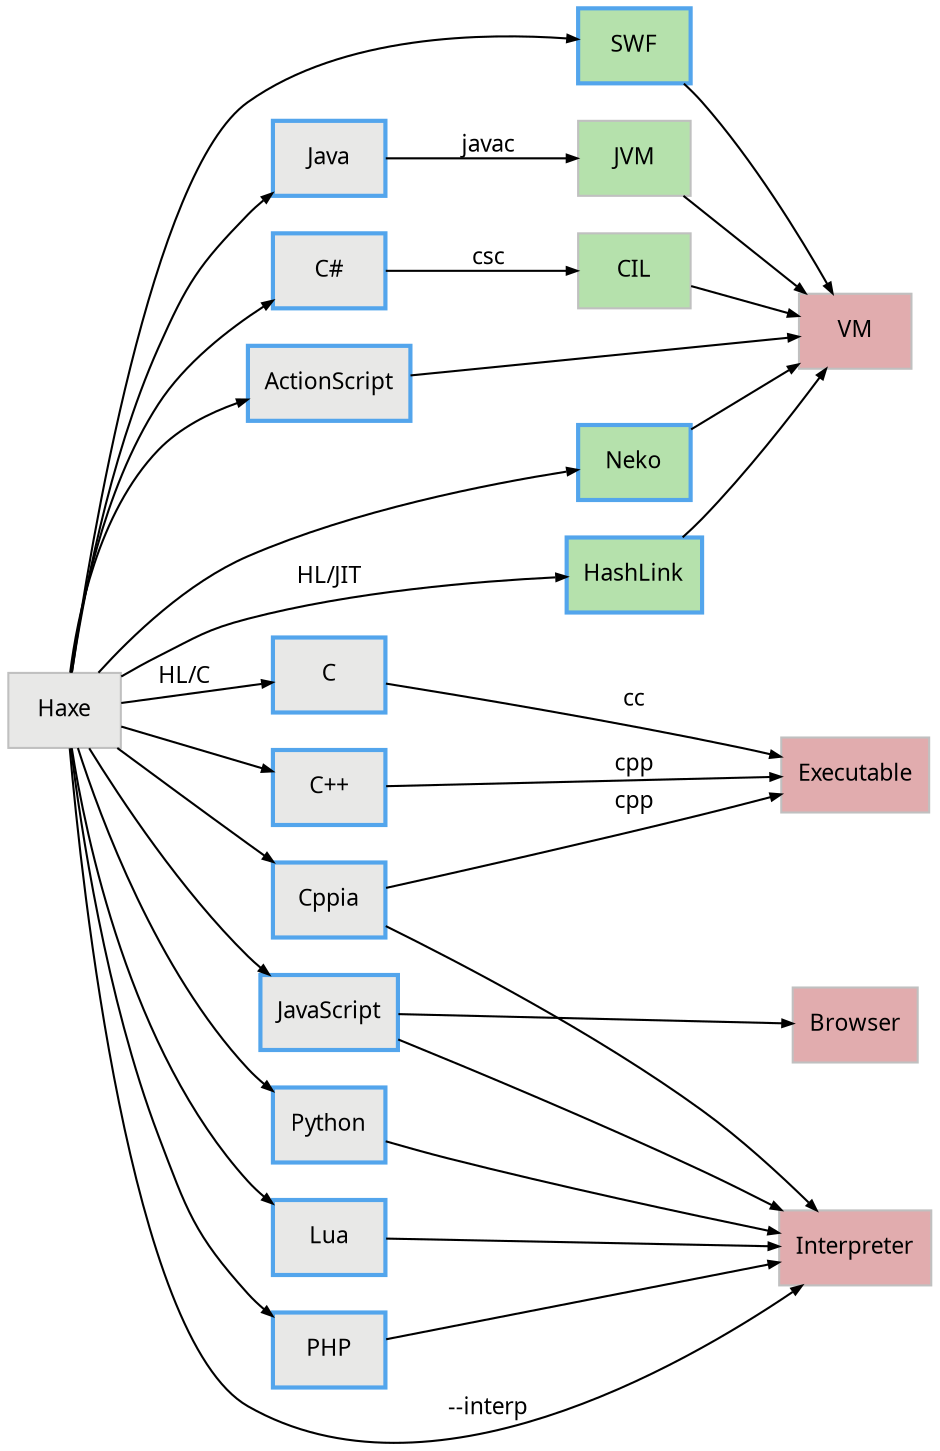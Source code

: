 digraph G {
    graph     [fontname = "clearsans"; rankdir="LR"];
    node      [shape=box; style=filled; fillcolor="#E8E8E7";
               color=gray; fontsize=11; fontname = "clearsans"];
    edge      [arrowsize=0.5; fontsize=11; fontname = "clearsans"];

    // ByteCode
    Neko     [fillcolor="#B5E1AC"];
    HashLink [fillcolor="#B5E1AC"];
    SWF      [fillcolor="#B5E1AC"];
    JVM      [fillcolor="#B5E1AC"];
    CIL      [fillcolor="#B5E1AC"];

    // Haxe Generates these
    ActionScript    [color="#53A5EC"; penwidth=2];
    C               [color="#53A5EC"; penwidth=2];
    "C++"           [color="#53A5EC"; penwidth=2];
    "C#"            [color="#53A5EC"; penwidth=2];
    Cppia           [color="#53A5EC"; penwidth=2];
    JavaScript      [color="#53A5EC"; penwidth=2];
    HashLink        [color="#53A5EC"; penwidth=2];
    Java            [color="#53A5EC"; penwidth=2];
    Lua             [color="#53A5EC"; penwidth=2];
    Neko            [color="#53A5EC"; penwidth=2];
    PHP             [color="#53A5EC"; penwidth=2];
    Python          [color="#53A5EC"; penwidth=2];
    SWF             [color="#53A5EC"; penwidth=2];

    // Execution Environments
    VM          [fillcolor="#E1ACAE"];
    Executable  [fillcolor="#E1ACAE"];
    Browser     [fillcolor="#E1ACAE"];
    Interpreter [fillcolor="#E1ACAE"];

    {rank=same; Haxe;}
    {rank=same; ActionScript; C; "C++"; Cppia; "C#"; JavaScript;
                Java; Lua; PHP; Python;}
    {rank=same; Neko; HashLink; SWF; JVM; CIL;}
    {rank=same; Browser; Executable; Interpreter; VM;}

    Haxe -> ActionScript;
    Haxe -> C [label="HL/C"];
    Haxe -> "C++";
    Haxe -> Cppia;
    Haxe -> "C#";
    Haxe -> JavaScript;
    Haxe -> HashLink [label="HL/JIT"];
    Haxe -> Java;
    Haxe -> Lua;
    Haxe -> Neko;
    Haxe -> PHP;
    Haxe -> Python;
    Haxe -> SWF;
    Haxe -> Interpreter [label="--interp"];

    C -> Executable [label="cc"];
    PHP -> Interpreter;
    JavaScript -> Interpreter;
    JavaScript -> Browser;
    Java -> JVM [label="javac"]
    JVM -> VM;
    Neko -> VM;
    ActionScript -> VM;
    SWF -> VM;

    Lua -> Interpreter;
    "C++" -> Executable [label="cpp"];
    Cppia -> Executable [label="cpp"];
    Cppia -> Interpreter;
    "C#" -> CIL [label="csc"];
    CIL -> VM;
    Python -> Interpreter;
    HashLink -> VM;
}
